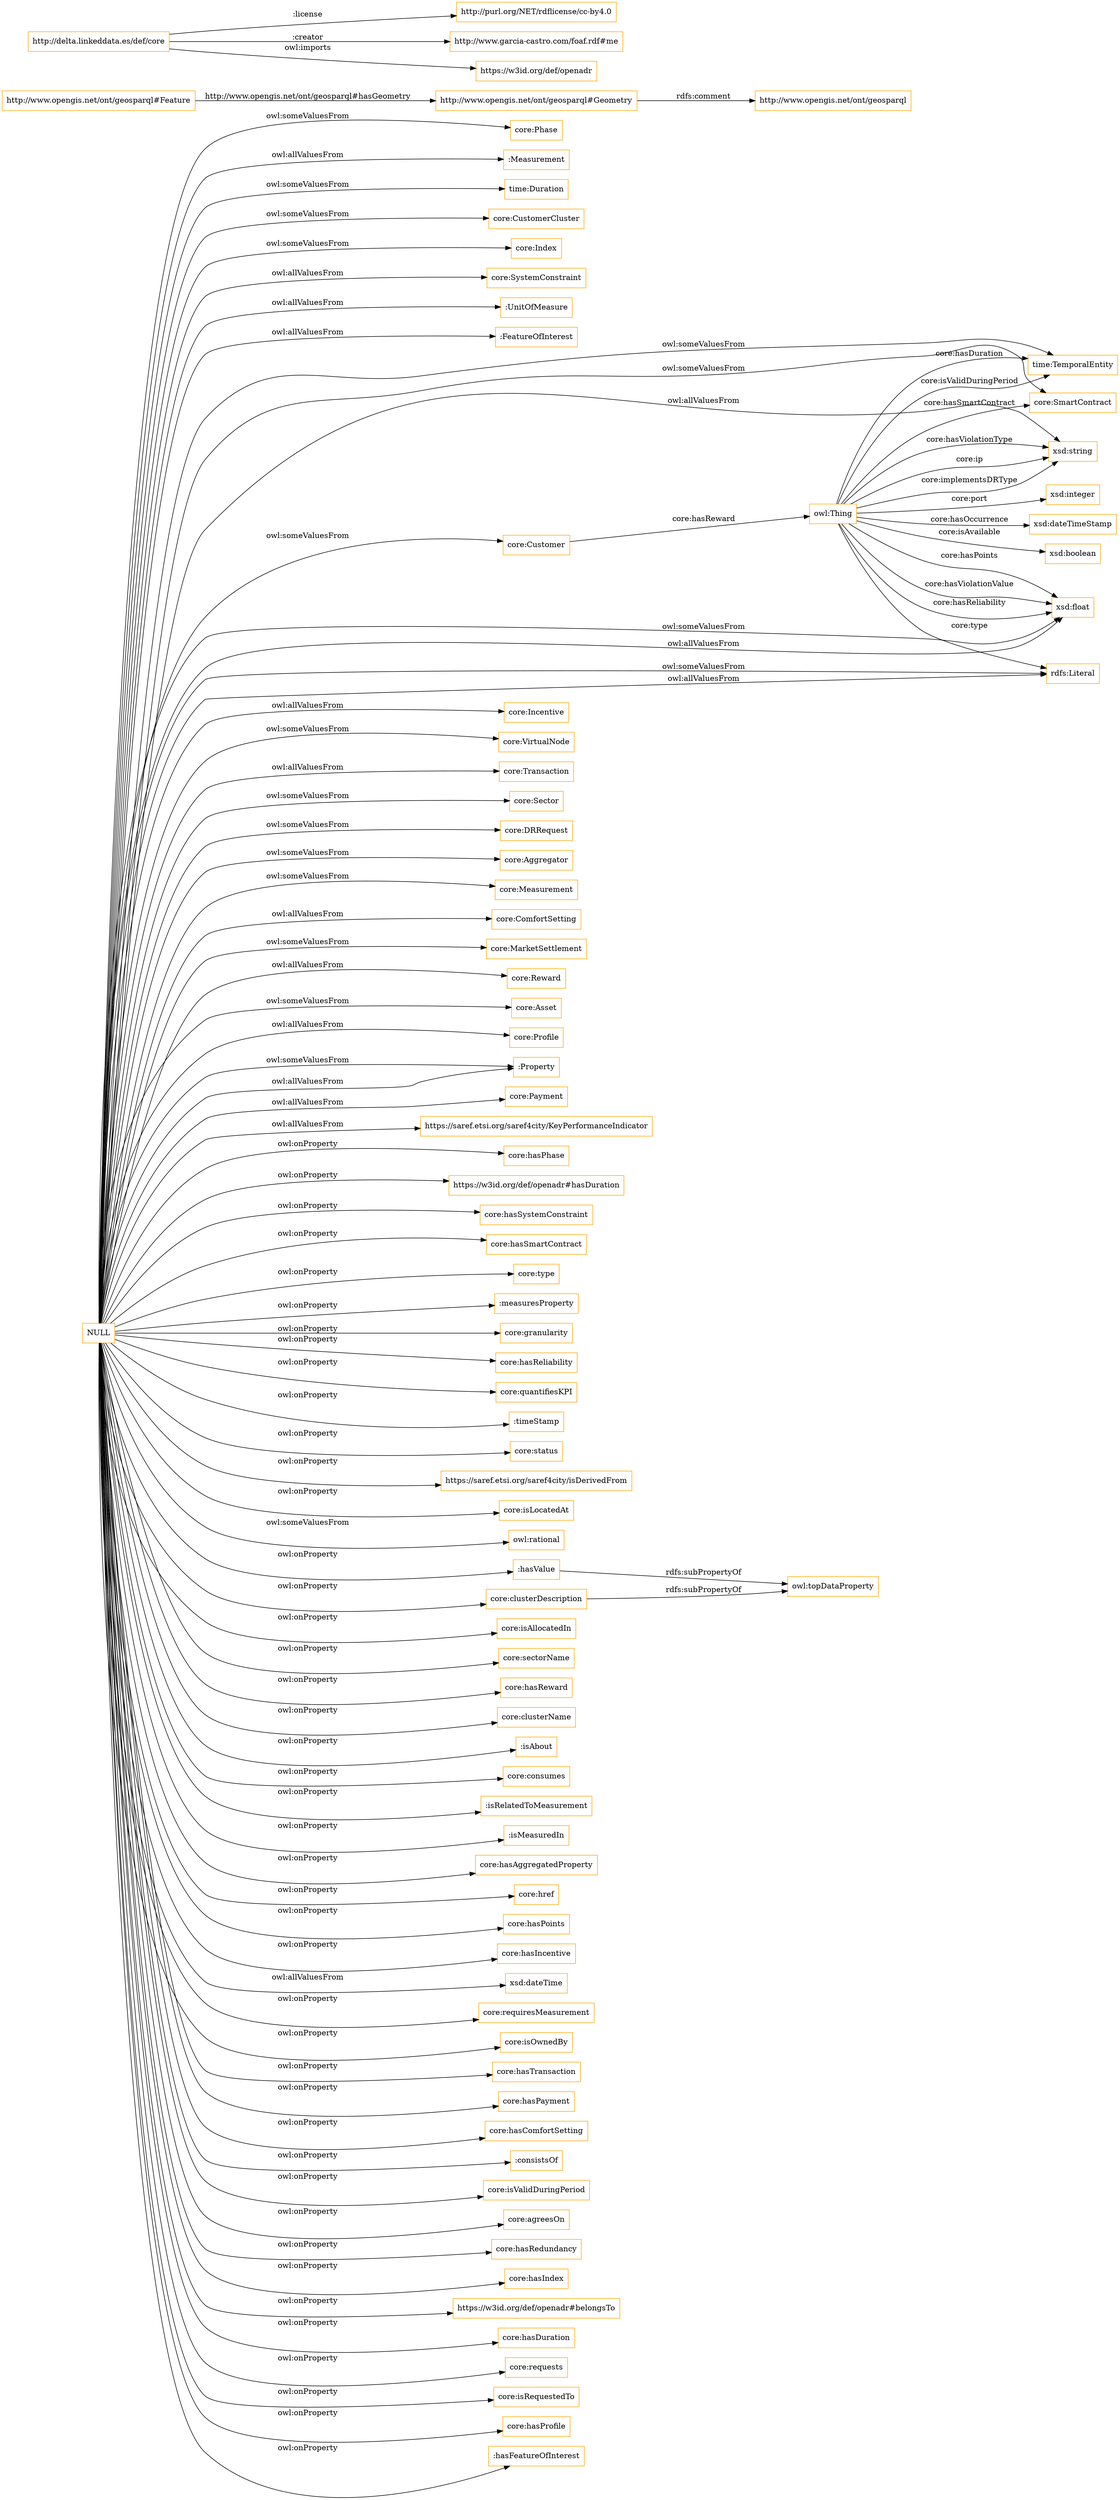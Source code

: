 digraph ar2dtool_diagram { 
rankdir=LR;
size="1501"
node [shape = rectangle, color="orange"]; "core:Phase" ":Measurement" "time:Duration" "core:CustomerCluster" "core:Index" "core:SystemConstraint" ":UnitOfMeasure" ":FeatureOfInterest" "core:Customer" "core:Incentive" "core:VirtualNode" "core:Transaction" "core:Sector" "core:DRRequest" "http://www.opengis.net/ont/geosparql#Geometry" "core:Aggregator" "core:Measurement" "core:ComfortSetting" "core:MarketSettlement" "core:Reward" "time:TemporalEntity" "core:SmartContract" "core:Asset" "http://www.opengis.net/ont/geosparql#Feature" "core:Profile" ":Property" "core:Payment" "https://saref.etsi.org/saref4city/KeyPerformanceIndicator" ; /*classes style*/
	"NULL" -> "core:hasPhase" [ label = "owl:onProperty" ];
	"NULL" -> "core:ComfortSetting" [ label = "owl:allValuesFrom" ];
	"NULL" -> "https://w3id.org/def/openadr#hasDuration" [ label = "owl:onProperty" ];
	"NULL" -> "core:hasSystemConstraint" [ label = "owl:onProperty" ];
	"NULL" -> "core:hasSmartContract" [ label = "owl:onProperty" ];
	"NULL" -> "core:type" [ label = "owl:onProperty" ];
	"NULL" -> ":measuresProperty" [ label = "owl:onProperty" ];
	"NULL" -> "time:TemporalEntity" [ label = "owl:someValuesFrom" ];
	"NULL" -> "core:granularity" [ label = "owl:onProperty" ];
	"NULL" -> "core:hasReliability" [ label = "owl:onProperty" ];
	"NULL" -> "core:quantifiesKPI" [ label = "owl:onProperty" ];
	"NULL" -> "core:Profile" [ label = "owl:allValuesFrom" ];
	"NULL" -> "https://saref.etsi.org/saref4city/KeyPerformanceIndicator" [ label = "owl:allValuesFrom" ];
	"NULL" -> "core:Reward" [ label = "owl:allValuesFrom" ];
	"NULL" -> "xsd:float" [ label = "owl:someValuesFrom" ];
	"NULL" -> "xsd:string" [ label = "owl:allValuesFrom" ];
	"NULL" -> "core:Measurement" [ label = "owl:someValuesFrom" ];
	"NULL" -> ":timeStamp" [ label = "owl:onProperty" ];
	"NULL" -> ":Property" [ label = "owl:allValuesFrom" ];
	"NULL" -> "core:status" [ label = "owl:onProperty" ];
	"NULL" -> "core:Phase" [ label = "owl:someValuesFrom" ];
	"NULL" -> "https://saref.etsi.org/saref4city/isDerivedFrom" [ label = "owl:onProperty" ];
	"NULL" -> "time:Duration" [ label = "owl:someValuesFrom" ];
	"NULL" -> "core:isLocatedAt" [ label = "owl:onProperty" ];
	"NULL" -> "owl:rational" [ label = "owl:someValuesFrom" ];
	"NULL" -> ":hasValue" [ label = "owl:onProperty" ];
	"NULL" -> "core:isAllocatedIn" [ label = "owl:onProperty" ];
	"NULL" -> "core:sectorName" [ label = "owl:onProperty" ];
	"NULL" -> ":Measurement" [ label = "owl:allValuesFrom" ];
	"NULL" -> "core:hasReward" [ label = "owl:onProperty" ];
	"NULL" -> "core:clusterName" [ label = "owl:onProperty" ];
	"NULL" -> "core:Payment" [ label = "owl:allValuesFrom" ];
	"NULL" -> ":isAbout" [ label = "owl:onProperty" ];
	"NULL" -> "core:Asset" [ label = "owl:someValuesFrom" ];
	"NULL" -> "core:Aggregator" [ label = "owl:someValuesFrom" ];
	"NULL" -> "core:Incentive" [ label = "owl:allValuesFrom" ];
	"NULL" -> "core:MarketSettlement" [ label = "owl:someValuesFrom" ];
	"NULL" -> "core:consumes" [ label = "owl:onProperty" ];
	"NULL" -> ":isRelatedToMeasurement" [ label = "owl:onProperty" ];
	"NULL" -> ":isMeasuredIn" [ label = "owl:onProperty" ];
	"NULL" -> "core:hasAggregatedProperty" [ label = "owl:onProperty" ];
	"NULL" -> "rdfs:Literal" [ label = "owl:someValuesFrom" ];
	"NULL" -> "core:href" [ label = "owl:onProperty" ];
	"NULL" -> "core:hasPoints" [ label = "owl:onProperty" ];
	"NULL" -> "core:hasIncentive" [ label = "owl:onProperty" ];
	"NULL" -> "core:CustomerCluster" [ label = "owl:someValuesFrom" ];
	"NULL" -> "core:Customer" [ label = "owl:someValuesFrom" ];
	"NULL" -> "core:Transaction" [ label = "owl:allValuesFrom" ];
	"NULL" -> "core:DRRequest" [ label = "owl:someValuesFrom" ];
	"NULL" -> "core:Index" [ label = "owl:someValuesFrom" ];
	"NULL" -> "xsd:dateTime" [ label = "owl:allValuesFrom" ];
	"NULL" -> "core:requiresMeasurement" [ label = "owl:onProperty" ];
	"NULL" -> "core:isOwnedBy" [ label = "owl:onProperty" ];
	"NULL" -> "core:hasTransaction" [ label = "owl:onProperty" ];
	"NULL" -> "core:SystemConstraint" [ label = "owl:allValuesFrom" ];
	"NULL" -> "core:clusterDescription" [ label = "owl:onProperty" ];
	"NULL" -> ":Property" [ label = "owl:someValuesFrom" ];
	"NULL" -> ":UnitOfMeasure" [ label = "owl:allValuesFrom" ];
	"NULL" -> "core:hasPayment" [ label = "owl:onProperty" ];
	"NULL" -> "xsd:float" [ label = "owl:allValuesFrom" ];
	"NULL" -> "core:hasComfortSetting" [ label = "owl:onProperty" ];
	"NULL" -> ":consistsOf" [ label = "owl:onProperty" ];
	"NULL" -> "core:isValidDuringPeriod" [ label = "owl:onProperty" ];
	"NULL" -> "core:agreesOn" [ label = "owl:onProperty" ];
	"NULL" -> "core:VirtualNode" [ label = "owl:someValuesFrom" ];
	"NULL" -> "core:SmartContract" [ label = "owl:someValuesFrom" ];
	"NULL" -> "rdfs:Literal" [ label = "owl:allValuesFrom" ];
	"NULL" -> "core:hasRedundancy" [ label = "owl:onProperty" ];
	"NULL" -> "core:Sector" [ label = "owl:someValuesFrom" ];
	"NULL" -> "core:hasIndex" [ label = "owl:onProperty" ];
	"NULL" -> "https://w3id.org/def/openadr#belongsTo" [ label = "owl:onProperty" ];
	"NULL" -> "core:hasDuration" [ label = "owl:onProperty" ];
	"NULL" -> "core:requests" [ label = "owl:onProperty" ];
	"NULL" -> "core:isRequestedTo" [ label = "owl:onProperty" ];
	"NULL" -> ":FeatureOfInterest" [ label = "owl:allValuesFrom" ];
	"NULL" -> "core:hasProfile" [ label = "owl:onProperty" ];
	"NULL" -> ":hasFeatureOfInterest" [ label = "owl:onProperty" ];
	"http://delta.linkeddata.es/def/core" -> "http://purl.org/NET/rdflicense/cc-by4.0" [ label = ":license" ];
	"http://delta.linkeddata.es/def/core" -> "http://www.garcia-castro.com/foaf.rdf#me" [ label = ":creator" ];
	"http://delta.linkeddata.es/def/core" -> "https://w3id.org/def/openadr" [ label = "owl:imports" ];
	":hasValue" -> "owl:topDataProperty" [ label = "rdfs:subPropertyOf" ];
	"core:clusterDescription" -> "owl:topDataProperty" [ label = "rdfs:subPropertyOf" ];
	"http://www.opengis.net/ont/geosparql#Geometry" -> "http://www.opengis.net/ont/geosparql" [ label = "rdfs:comment" ];
	"http://www.opengis.net/ont/geosparql#Feature" -> "http://www.opengis.net/ont/geosparql#Geometry" [ label = "http://www.opengis.net/ont/geosparql#hasGeometry" ];
	"owl:Thing" -> "xsd:float" [ label = "core:hasReliability" ];
	"owl:Thing" -> "time:TemporalEntity" [ label = "core:isValidDuringPeriod" ];
	"owl:Thing" -> "xsd:string" [ label = "core:hasViolationType" ];
	"owl:Thing" -> "xsd:integer" [ label = "core:port" ];
	"owl:Thing" -> "xsd:string" [ label = "core:ip" ];
	"owl:Thing" -> "core:SmartContract" [ label = "core:hasSmartContract" ];
	"owl:Thing" -> "xsd:float" [ label = "core:hasPoints" ];
	"owl:Thing" -> "xsd:boolean" [ label = "core:isAvailable" ];
	"owl:Thing" -> "xsd:dateTimeStamp" [ label = "core:hasOccurrence" ];
	"owl:Thing" -> "rdfs:Literal" [ label = "core:type" ];
	"owl:Thing" -> "xsd:string" [ label = "core:implementsDRType" ];
	"owl:Thing" -> "time:TemporalEntity" [ label = "core:hasDuration" ];
	"core:Customer" -> "owl:Thing" [ label = "core:hasReward" ];
	"owl:Thing" -> "xsd:float" [ label = "core:hasViolationValue" ];

}
